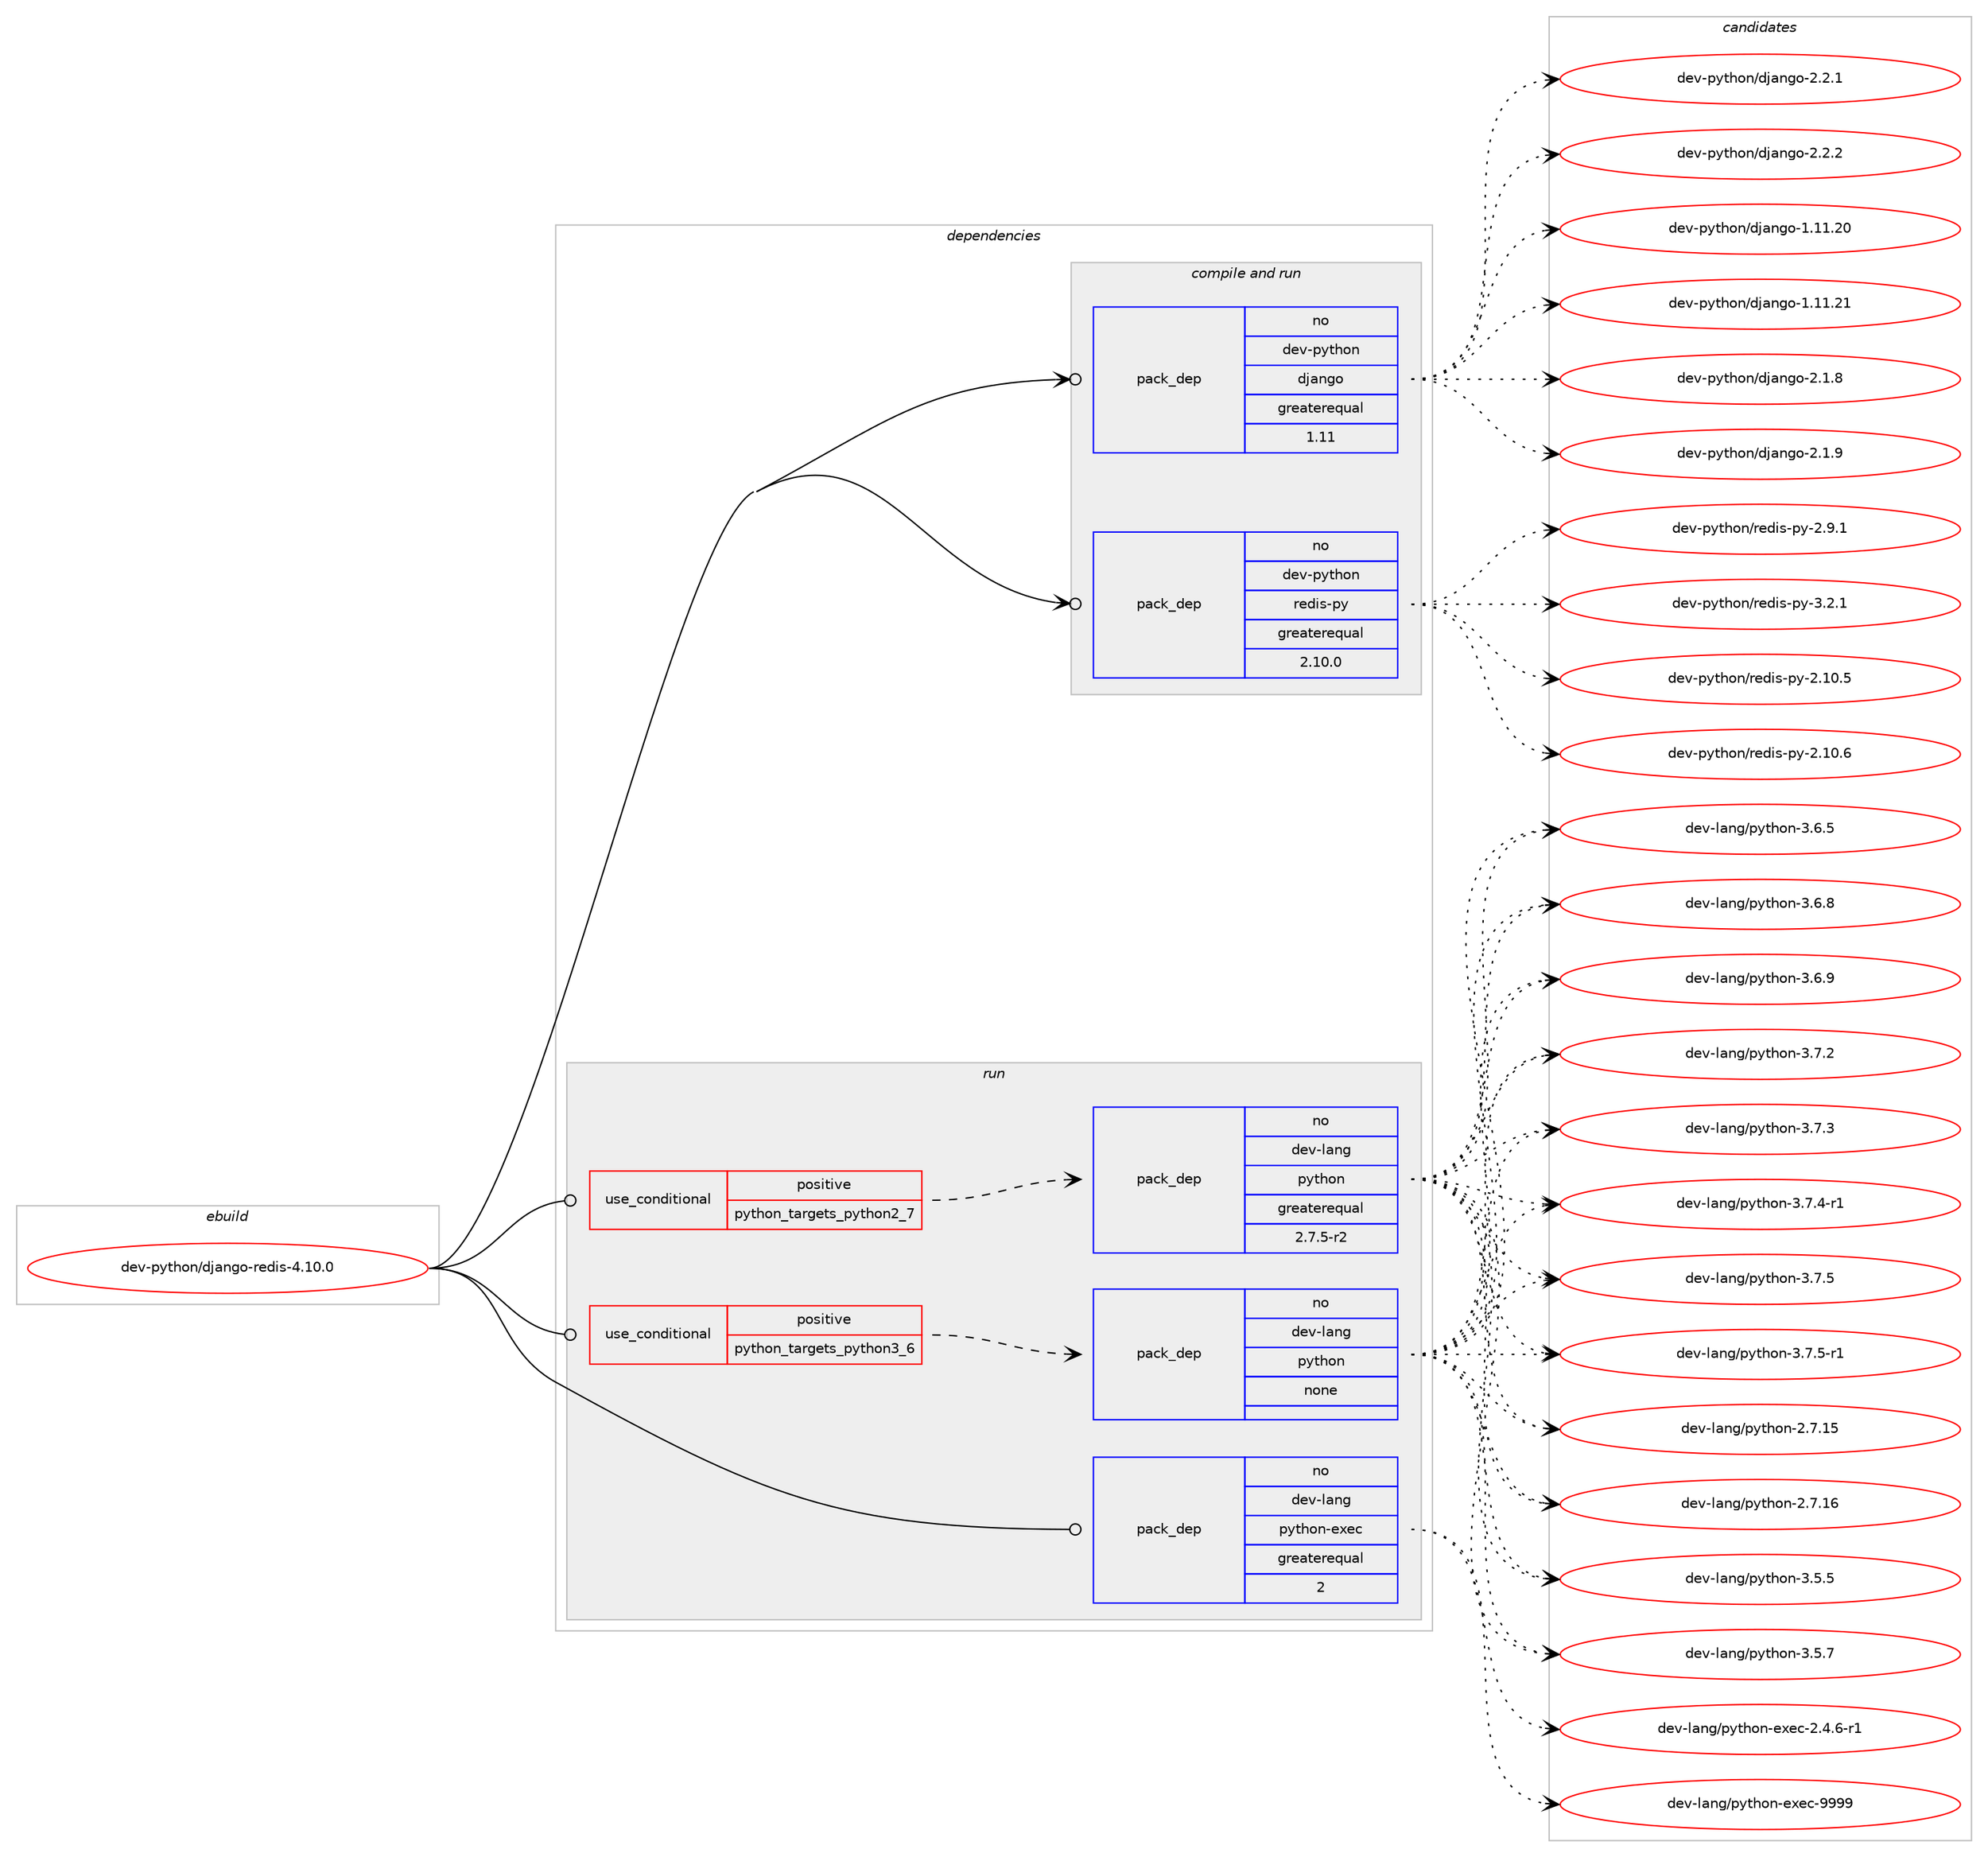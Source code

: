 digraph prolog {

# *************
# Graph options
# *************

newrank=true;
concentrate=true;
compound=true;
graph [rankdir=LR,fontname=Helvetica,fontsize=10,ranksep=1.5];#, ranksep=2.5, nodesep=0.2];
edge  [arrowhead=vee];
node  [fontname=Helvetica,fontsize=10];

# **********
# The ebuild
# **********

subgraph cluster_leftcol {
color=gray;
rank=same;
label=<<i>ebuild</i>>;
id [label="dev-python/django-redis-4.10.0", color=red, width=4, href="../dev-python/django-redis-4.10.0.svg"];
}

# ****************
# The dependencies
# ****************

subgraph cluster_midcol {
color=gray;
label=<<i>dependencies</i>>;
subgraph cluster_compile {
fillcolor="#eeeeee";
style=filled;
label=<<i>compile</i>>;
}
subgraph cluster_compileandrun {
fillcolor="#eeeeee";
style=filled;
label=<<i>compile and run</i>>;
subgraph pack451692 {
dependency602069 [label=<<TABLE BORDER="0" CELLBORDER="1" CELLSPACING="0" CELLPADDING="4" WIDTH="220"><TR><TD ROWSPAN="6" CELLPADDING="30">pack_dep</TD></TR><TR><TD WIDTH="110">no</TD></TR><TR><TD>dev-python</TD></TR><TR><TD>django</TD></TR><TR><TD>greaterequal</TD></TR><TR><TD>1.11</TD></TR></TABLE>>, shape=none, color=blue];
}
id:e -> dependency602069:w [weight=20,style="solid",arrowhead="odotvee"];
subgraph pack451693 {
dependency602070 [label=<<TABLE BORDER="0" CELLBORDER="1" CELLSPACING="0" CELLPADDING="4" WIDTH="220"><TR><TD ROWSPAN="6" CELLPADDING="30">pack_dep</TD></TR><TR><TD WIDTH="110">no</TD></TR><TR><TD>dev-python</TD></TR><TR><TD>redis-py</TD></TR><TR><TD>greaterequal</TD></TR><TR><TD>2.10.0</TD></TR></TABLE>>, shape=none, color=blue];
}
id:e -> dependency602070:w [weight=20,style="solid",arrowhead="odotvee"];
}
subgraph cluster_run {
fillcolor="#eeeeee";
style=filled;
label=<<i>run</i>>;
subgraph cond138583 {
dependency602071 [label=<<TABLE BORDER="0" CELLBORDER="1" CELLSPACING="0" CELLPADDING="4"><TR><TD ROWSPAN="3" CELLPADDING="10">use_conditional</TD></TR><TR><TD>positive</TD></TR><TR><TD>python_targets_python2_7</TD></TR></TABLE>>, shape=none, color=red];
subgraph pack451694 {
dependency602072 [label=<<TABLE BORDER="0" CELLBORDER="1" CELLSPACING="0" CELLPADDING="4" WIDTH="220"><TR><TD ROWSPAN="6" CELLPADDING="30">pack_dep</TD></TR><TR><TD WIDTH="110">no</TD></TR><TR><TD>dev-lang</TD></TR><TR><TD>python</TD></TR><TR><TD>greaterequal</TD></TR><TR><TD>2.7.5-r2</TD></TR></TABLE>>, shape=none, color=blue];
}
dependency602071:e -> dependency602072:w [weight=20,style="dashed",arrowhead="vee"];
}
id:e -> dependency602071:w [weight=20,style="solid",arrowhead="odot"];
subgraph cond138584 {
dependency602073 [label=<<TABLE BORDER="0" CELLBORDER="1" CELLSPACING="0" CELLPADDING="4"><TR><TD ROWSPAN="3" CELLPADDING="10">use_conditional</TD></TR><TR><TD>positive</TD></TR><TR><TD>python_targets_python3_6</TD></TR></TABLE>>, shape=none, color=red];
subgraph pack451695 {
dependency602074 [label=<<TABLE BORDER="0" CELLBORDER="1" CELLSPACING="0" CELLPADDING="4" WIDTH="220"><TR><TD ROWSPAN="6" CELLPADDING="30">pack_dep</TD></TR><TR><TD WIDTH="110">no</TD></TR><TR><TD>dev-lang</TD></TR><TR><TD>python</TD></TR><TR><TD>none</TD></TR><TR><TD></TD></TR></TABLE>>, shape=none, color=blue];
}
dependency602073:e -> dependency602074:w [weight=20,style="dashed",arrowhead="vee"];
}
id:e -> dependency602073:w [weight=20,style="solid",arrowhead="odot"];
subgraph pack451696 {
dependency602075 [label=<<TABLE BORDER="0" CELLBORDER="1" CELLSPACING="0" CELLPADDING="4" WIDTH="220"><TR><TD ROWSPAN="6" CELLPADDING="30">pack_dep</TD></TR><TR><TD WIDTH="110">no</TD></TR><TR><TD>dev-lang</TD></TR><TR><TD>python-exec</TD></TR><TR><TD>greaterequal</TD></TR><TR><TD>2</TD></TR></TABLE>>, shape=none, color=blue];
}
id:e -> dependency602075:w [weight=20,style="solid",arrowhead="odot"];
}
}

# **************
# The candidates
# **************

subgraph cluster_choices {
rank=same;
color=gray;
label=<<i>candidates</i>>;

subgraph choice451692 {
color=black;
nodesep=1;
choice1001011184511212111610411111047100106971101031114549464949465048 [label="dev-python/django-1.11.20", color=red, width=4,href="../dev-python/django-1.11.20.svg"];
choice1001011184511212111610411111047100106971101031114549464949465049 [label="dev-python/django-1.11.21", color=red, width=4,href="../dev-python/django-1.11.21.svg"];
choice100101118451121211161041111104710010697110103111455046494656 [label="dev-python/django-2.1.8", color=red, width=4,href="../dev-python/django-2.1.8.svg"];
choice100101118451121211161041111104710010697110103111455046494657 [label="dev-python/django-2.1.9", color=red, width=4,href="../dev-python/django-2.1.9.svg"];
choice100101118451121211161041111104710010697110103111455046504649 [label="dev-python/django-2.2.1", color=red, width=4,href="../dev-python/django-2.2.1.svg"];
choice100101118451121211161041111104710010697110103111455046504650 [label="dev-python/django-2.2.2", color=red, width=4,href="../dev-python/django-2.2.2.svg"];
dependency602069:e -> choice1001011184511212111610411111047100106971101031114549464949465048:w [style=dotted,weight="100"];
dependency602069:e -> choice1001011184511212111610411111047100106971101031114549464949465049:w [style=dotted,weight="100"];
dependency602069:e -> choice100101118451121211161041111104710010697110103111455046494656:w [style=dotted,weight="100"];
dependency602069:e -> choice100101118451121211161041111104710010697110103111455046494657:w [style=dotted,weight="100"];
dependency602069:e -> choice100101118451121211161041111104710010697110103111455046504649:w [style=dotted,weight="100"];
dependency602069:e -> choice100101118451121211161041111104710010697110103111455046504650:w [style=dotted,weight="100"];
}
subgraph choice451693 {
color=black;
nodesep=1;
choice10010111845112121116104111110471141011001051154511212145504649484653 [label="dev-python/redis-py-2.10.5", color=red, width=4,href="../dev-python/redis-py-2.10.5.svg"];
choice10010111845112121116104111110471141011001051154511212145504649484654 [label="dev-python/redis-py-2.10.6", color=red, width=4,href="../dev-python/redis-py-2.10.6.svg"];
choice100101118451121211161041111104711410110010511545112121455046574649 [label="dev-python/redis-py-2.9.1", color=red, width=4,href="../dev-python/redis-py-2.9.1.svg"];
choice100101118451121211161041111104711410110010511545112121455146504649 [label="dev-python/redis-py-3.2.1", color=red, width=4,href="../dev-python/redis-py-3.2.1.svg"];
dependency602070:e -> choice10010111845112121116104111110471141011001051154511212145504649484653:w [style=dotted,weight="100"];
dependency602070:e -> choice10010111845112121116104111110471141011001051154511212145504649484654:w [style=dotted,weight="100"];
dependency602070:e -> choice100101118451121211161041111104711410110010511545112121455046574649:w [style=dotted,weight="100"];
dependency602070:e -> choice100101118451121211161041111104711410110010511545112121455146504649:w [style=dotted,weight="100"];
}
subgraph choice451694 {
color=black;
nodesep=1;
choice10010111845108971101034711212111610411111045504655464953 [label="dev-lang/python-2.7.15", color=red, width=4,href="../dev-lang/python-2.7.15.svg"];
choice10010111845108971101034711212111610411111045504655464954 [label="dev-lang/python-2.7.16", color=red, width=4,href="../dev-lang/python-2.7.16.svg"];
choice100101118451089711010347112121116104111110455146534653 [label="dev-lang/python-3.5.5", color=red, width=4,href="../dev-lang/python-3.5.5.svg"];
choice100101118451089711010347112121116104111110455146534655 [label="dev-lang/python-3.5.7", color=red, width=4,href="../dev-lang/python-3.5.7.svg"];
choice100101118451089711010347112121116104111110455146544653 [label="dev-lang/python-3.6.5", color=red, width=4,href="../dev-lang/python-3.6.5.svg"];
choice100101118451089711010347112121116104111110455146544656 [label="dev-lang/python-3.6.8", color=red, width=4,href="../dev-lang/python-3.6.8.svg"];
choice100101118451089711010347112121116104111110455146544657 [label="dev-lang/python-3.6.9", color=red, width=4,href="../dev-lang/python-3.6.9.svg"];
choice100101118451089711010347112121116104111110455146554650 [label="dev-lang/python-3.7.2", color=red, width=4,href="../dev-lang/python-3.7.2.svg"];
choice100101118451089711010347112121116104111110455146554651 [label="dev-lang/python-3.7.3", color=red, width=4,href="../dev-lang/python-3.7.3.svg"];
choice1001011184510897110103471121211161041111104551465546524511449 [label="dev-lang/python-3.7.4-r1", color=red, width=4,href="../dev-lang/python-3.7.4-r1.svg"];
choice100101118451089711010347112121116104111110455146554653 [label="dev-lang/python-3.7.5", color=red, width=4,href="../dev-lang/python-3.7.5.svg"];
choice1001011184510897110103471121211161041111104551465546534511449 [label="dev-lang/python-3.7.5-r1", color=red, width=4,href="../dev-lang/python-3.7.5-r1.svg"];
dependency602072:e -> choice10010111845108971101034711212111610411111045504655464953:w [style=dotted,weight="100"];
dependency602072:e -> choice10010111845108971101034711212111610411111045504655464954:w [style=dotted,weight="100"];
dependency602072:e -> choice100101118451089711010347112121116104111110455146534653:w [style=dotted,weight="100"];
dependency602072:e -> choice100101118451089711010347112121116104111110455146534655:w [style=dotted,weight="100"];
dependency602072:e -> choice100101118451089711010347112121116104111110455146544653:w [style=dotted,weight="100"];
dependency602072:e -> choice100101118451089711010347112121116104111110455146544656:w [style=dotted,weight="100"];
dependency602072:e -> choice100101118451089711010347112121116104111110455146544657:w [style=dotted,weight="100"];
dependency602072:e -> choice100101118451089711010347112121116104111110455146554650:w [style=dotted,weight="100"];
dependency602072:e -> choice100101118451089711010347112121116104111110455146554651:w [style=dotted,weight="100"];
dependency602072:e -> choice1001011184510897110103471121211161041111104551465546524511449:w [style=dotted,weight="100"];
dependency602072:e -> choice100101118451089711010347112121116104111110455146554653:w [style=dotted,weight="100"];
dependency602072:e -> choice1001011184510897110103471121211161041111104551465546534511449:w [style=dotted,weight="100"];
}
subgraph choice451695 {
color=black;
nodesep=1;
choice10010111845108971101034711212111610411111045504655464953 [label="dev-lang/python-2.7.15", color=red, width=4,href="../dev-lang/python-2.7.15.svg"];
choice10010111845108971101034711212111610411111045504655464954 [label="dev-lang/python-2.7.16", color=red, width=4,href="../dev-lang/python-2.7.16.svg"];
choice100101118451089711010347112121116104111110455146534653 [label="dev-lang/python-3.5.5", color=red, width=4,href="../dev-lang/python-3.5.5.svg"];
choice100101118451089711010347112121116104111110455146534655 [label="dev-lang/python-3.5.7", color=red, width=4,href="../dev-lang/python-3.5.7.svg"];
choice100101118451089711010347112121116104111110455146544653 [label="dev-lang/python-3.6.5", color=red, width=4,href="../dev-lang/python-3.6.5.svg"];
choice100101118451089711010347112121116104111110455146544656 [label="dev-lang/python-3.6.8", color=red, width=4,href="../dev-lang/python-3.6.8.svg"];
choice100101118451089711010347112121116104111110455146544657 [label="dev-lang/python-3.6.9", color=red, width=4,href="../dev-lang/python-3.6.9.svg"];
choice100101118451089711010347112121116104111110455146554650 [label="dev-lang/python-3.7.2", color=red, width=4,href="../dev-lang/python-3.7.2.svg"];
choice100101118451089711010347112121116104111110455146554651 [label="dev-lang/python-3.7.3", color=red, width=4,href="../dev-lang/python-3.7.3.svg"];
choice1001011184510897110103471121211161041111104551465546524511449 [label="dev-lang/python-3.7.4-r1", color=red, width=4,href="../dev-lang/python-3.7.4-r1.svg"];
choice100101118451089711010347112121116104111110455146554653 [label="dev-lang/python-3.7.5", color=red, width=4,href="../dev-lang/python-3.7.5.svg"];
choice1001011184510897110103471121211161041111104551465546534511449 [label="dev-lang/python-3.7.5-r1", color=red, width=4,href="../dev-lang/python-3.7.5-r1.svg"];
dependency602074:e -> choice10010111845108971101034711212111610411111045504655464953:w [style=dotted,weight="100"];
dependency602074:e -> choice10010111845108971101034711212111610411111045504655464954:w [style=dotted,weight="100"];
dependency602074:e -> choice100101118451089711010347112121116104111110455146534653:w [style=dotted,weight="100"];
dependency602074:e -> choice100101118451089711010347112121116104111110455146534655:w [style=dotted,weight="100"];
dependency602074:e -> choice100101118451089711010347112121116104111110455146544653:w [style=dotted,weight="100"];
dependency602074:e -> choice100101118451089711010347112121116104111110455146544656:w [style=dotted,weight="100"];
dependency602074:e -> choice100101118451089711010347112121116104111110455146544657:w [style=dotted,weight="100"];
dependency602074:e -> choice100101118451089711010347112121116104111110455146554650:w [style=dotted,weight="100"];
dependency602074:e -> choice100101118451089711010347112121116104111110455146554651:w [style=dotted,weight="100"];
dependency602074:e -> choice1001011184510897110103471121211161041111104551465546524511449:w [style=dotted,weight="100"];
dependency602074:e -> choice100101118451089711010347112121116104111110455146554653:w [style=dotted,weight="100"];
dependency602074:e -> choice1001011184510897110103471121211161041111104551465546534511449:w [style=dotted,weight="100"];
}
subgraph choice451696 {
color=black;
nodesep=1;
choice10010111845108971101034711212111610411111045101120101994550465246544511449 [label="dev-lang/python-exec-2.4.6-r1", color=red, width=4,href="../dev-lang/python-exec-2.4.6-r1.svg"];
choice10010111845108971101034711212111610411111045101120101994557575757 [label="dev-lang/python-exec-9999", color=red, width=4,href="../dev-lang/python-exec-9999.svg"];
dependency602075:e -> choice10010111845108971101034711212111610411111045101120101994550465246544511449:w [style=dotted,weight="100"];
dependency602075:e -> choice10010111845108971101034711212111610411111045101120101994557575757:w [style=dotted,weight="100"];
}
}

}
